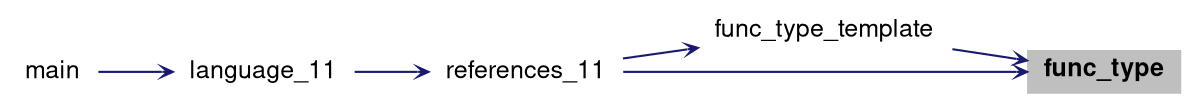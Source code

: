 digraph "func_type"
{
 // LATEX_PDF_SIZE
  bgcolor="transparent";
  edge [fontname="Helvetica,Arial,sans-serif",fontsize=15,labelfontsize=15 arrowhead=open arrowtail=open arrowsize=0.5];
  node [fontname="Helvetica,Arial,sans-serif",fontsize=15,fontsize=12 shape=plaintext];
  rankdir="RL";
  Node1 [label=<<b>func_type</b>>,height=0.2,width=0.4,color="black", fillcolor="grey75", style="filled", fontcolor="black",tooltip=" "];
  Node1 -> Node2 [dir="back",color="midnightblue",style="solid"];
  Node2 [label="func_type_template",height=0.2,width=0.4,color="black",URL="$group__lang11.html#gaf2ee1e4cdb9cc5f58628700ccf7a8fd8",tooltip="Forwarding reference"];
  Node2 -> Node3 [dir="back",color="midnightblue",style="solid"];
  Node3 [label="references_11",height=0.2,width=0.4,color="black",URL="$group__lang11.html#gab9898ff9bf1dd6f1cb58b481f0b4df79",tooltip=" "];
  Node3 -> Node4 [dir="back",color="midnightblue",style="solid"];
  Node4 [label="language_11",height=0.2,width=0.4,color="black",URL="$group__lang11.html#gaa2d7b19a78d91914e735ea5a16767df4",tooltip=" "];
  Node4 -> Node5 [dir="back",color="midnightblue",style="solid"];
  Node5 [label="main",height=0.2,width=0.4,color="black",URL="$group__CPP11.html#ga840291bc02cba5474a4cb46a9b9566fe",tooltip=" "];
  Node1 -> Node3 [dir="back",color="midnightblue",style="solid"];
}
